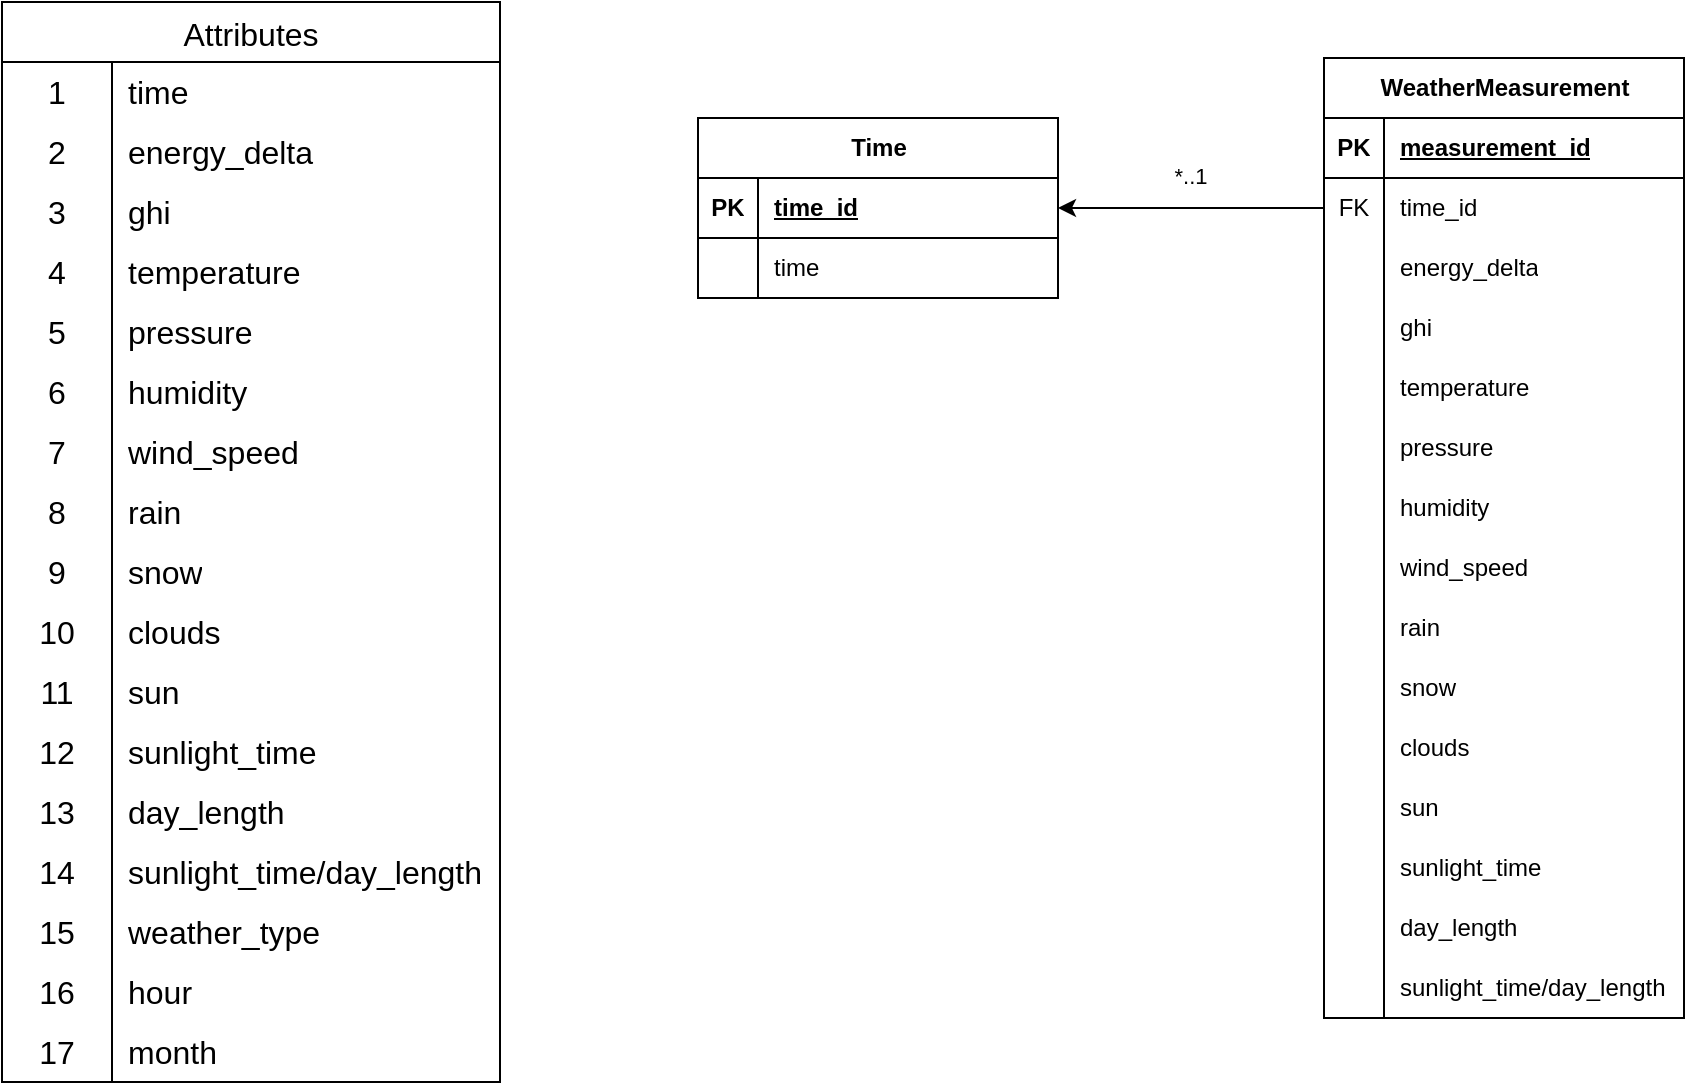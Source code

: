 <mxfile version="24.4.4" type="device">
  <diagram name="Page-1" id="eQEFthlqkpVJmuK3UBug">
    <mxGraphModel dx="1434" dy="746" grid="0" gridSize="10" guides="1" tooltips="1" connect="1" arrows="1" fold="1" page="0" pageScale="1" pageWidth="827" pageHeight="1169" math="0" shadow="0">
      <root>
        <mxCell id="0" />
        <mxCell id="1" parent="0" />
        <mxCell id="fUGo1JtraE0gMz_6mL2f-1" value="Attributes" style="shape=table;startSize=30;container=1;collapsible=0;childLayout=tableLayout;fixedRows=1;rowLines=0;fontStyle=0;strokeColor=default;fontSize=16;" vertex="1" parent="1">
          <mxGeometry x="60" y="170" width="249" height="540" as="geometry" />
        </mxCell>
        <mxCell id="fUGo1JtraE0gMz_6mL2f-2" value="" style="shape=tableRow;horizontal=0;startSize=0;swimlaneHead=0;swimlaneBody=0;top=0;left=0;bottom=0;right=0;collapsible=0;dropTarget=0;fillColor=none;points=[[0,0.5],[1,0.5]];portConstraint=eastwest;strokeColor=inherit;fontSize=16;" vertex="1" parent="fUGo1JtraE0gMz_6mL2f-1">
          <mxGeometry y="30" width="249" height="30" as="geometry" />
        </mxCell>
        <mxCell id="fUGo1JtraE0gMz_6mL2f-3" value="1" style="shape=partialRectangle;html=1;whiteSpace=wrap;connectable=0;fillColor=none;top=0;left=0;bottom=0;right=0;overflow=hidden;pointerEvents=1;strokeColor=inherit;fontSize=16;" vertex="1" parent="fUGo1JtraE0gMz_6mL2f-2">
          <mxGeometry width="55" height="30" as="geometry">
            <mxRectangle width="55" height="30" as="alternateBounds" />
          </mxGeometry>
        </mxCell>
        <mxCell id="fUGo1JtraE0gMz_6mL2f-4" value="time" style="shape=partialRectangle;html=1;whiteSpace=wrap;connectable=0;fillColor=none;top=0;left=0;bottom=0;right=0;align=left;spacingLeft=6;overflow=hidden;strokeColor=inherit;fontSize=16;" vertex="1" parent="fUGo1JtraE0gMz_6mL2f-2">
          <mxGeometry x="55" width="194" height="30" as="geometry">
            <mxRectangle width="194" height="30" as="alternateBounds" />
          </mxGeometry>
        </mxCell>
        <mxCell id="fUGo1JtraE0gMz_6mL2f-5" value="" style="shape=tableRow;horizontal=0;startSize=0;swimlaneHead=0;swimlaneBody=0;top=0;left=0;bottom=0;right=0;collapsible=0;dropTarget=0;fillColor=none;points=[[0,0.5],[1,0.5]];portConstraint=eastwest;strokeColor=inherit;fontSize=16;" vertex="1" parent="fUGo1JtraE0gMz_6mL2f-1">
          <mxGeometry y="60" width="249" height="30" as="geometry" />
        </mxCell>
        <mxCell id="fUGo1JtraE0gMz_6mL2f-6" value="2" style="shape=partialRectangle;html=1;whiteSpace=wrap;connectable=0;fillColor=none;top=0;left=0;bottom=0;right=0;overflow=hidden;strokeColor=inherit;fontSize=16;" vertex="1" parent="fUGo1JtraE0gMz_6mL2f-5">
          <mxGeometry width="55" height="30" as="geometry">
            <mxRectangle width="55" height="30" as="alternateBounds" />
          </mxGeometry>
        </mxCell>
        <mxCell id="fUGo1JtraE0gMz_6mL2f-7" value="energy_delta" style="shape=partialRectangle;html=1;whiteSpace=wrap;connectable=0;fillColor=none;top=0;left=0;bottom=0;right=0;align=left;spacingLeft=6;overflow=hidden;strokeColor=inherit;fontSize=16;" vertex="1" parent="fUGo1JtraE0gMz_6mL2f-5">
          <mxGeometry x="55" width="194" height="30" as="geometry">
            <mxRectangle width="194" height="30" as="alternateBounds" />
          </mxGeometry>
        </mxCell>
        <mxCell id="fUGo1JtraE0gMz_6mL2f-8" value="" style="shape=tableRow;horizontal=0;startSize=0;swimlaneHead=0;swimlaneBody=0;top=0;left=0;bottom=0;right=0;collapsible=0;dropTarget=0;fillColor=none;points=[[0,0.5],[1,0.5]];portConstraint=eastwest;strokeColor=inherit;fontSize=16;" vertex="1" parent="fUGo1JtraE0gMz_6mL2f-1">
          <mxGeometry y="90" width="249" height="30" as="geometry" />
        </mxCell>
        <mxCell id="fUGo1JtraE0gMz_6mL2f-9" value="3" style="shape=partialRectangle;html=1;whiteSpace=wrap;connectable=0;fillColor=none;top=0;left=0;bottom=0;right=0;overflow=hidden;strokeColor=inherit;fontSize=16;" vertex="1" parent="fUGo1JtraE0gMz_6mL2f-8">
          <mxGeometry width="55" height="30" as="geometry">
            <mxRectangle width="55" height="30" as="alternateBounds" />
          </mxGeometry>
        </mxCell>
        <mxCell id="fUGo1JtraE0gMz_6mL2f-10" value="ghi" style="shape=partialRectangle;html=1;whiteSpace=wrap;connectable=0;fillColor=none;top=0;left=0;bottom=0;right=0;align=left;spacingLeft=6;overflow=hidden;strokeColor=inherit;fontSize=16;" vertex="1" parent="fUGo1JtraE0gMz_6mL2f-8">
          <mxGeometry x="55" width="194" height="30" as="geometry">
            <mxRectangle width="194" height="30" as="alternateBounds" />
          </mxGeometry>
        </mxCell>
        <mxCell id="fUGo1JtraE0gMz_6mL2f-11" style="shape=tableRow;horizontal=0;startSize=0;swimlaneHead=0;swimlaneBody=0;top=0;left=0;bottom=0;right=0;collapsible=0;dropTarget=0;fillColor=none;points=[[0,0.5],[1,0.5]];portConstraint=eastwest;strokeColor=inherit;fontSize=16;" vertex="1" parent="fUGo1JtraE0gMz_6mL2f-1">
          <mxGeometry y="120" width="249" height="30" as="geometry" />
        </mxCell>
        <mxCell id="fUGo1JtraE0gMz_6mL2f-12" value="4" style="shape=partialRectangle;html=1;whiteSpace=wrap;connectable=0;fillColor=none;top=0;left=0;bottom=0;right=0;overflow=hidden;strokeColor=inherit;fontSize=16;" vertex="1" parent="fUGo1JtraE0gMz_6mL2f-11">
          <mxGeometry width="55" height="30" as="geometry">
            <mxRectangle width="55" height="30" as="alternateBounds" />
          </mxGeometry>
        </mxCell>
        <mxCell id="fUGo1JtraE0gMz_6mL2f-13" value="temperature" style="shape=partialRectangle;html=1;whiteSpace=wrap;connectable=0;fillColor=none;top=0;left=0;bottom=0;right=0;align=left;spacingLeft=6;overflow=hidden;strokeColor=inherit;fontSize=16;" vertex="1" parent="fUGo1JtraE0gMz_6mL2f-11">
          <mxGeometry x="55" width="194" height="30" as="geometry">
            <mxRectangle width="194" height="30" as="alternateBounds" />
          </mxGeometry>
        </mxCell>
        <mxCell id="fUGo1JtraE0gMz_6mL2f-14" style="shape=tableRow;horizontal=0;startSize=0;swimlaneHead=0;swimlaneBody=0;top=0;left=0;bottom=0;right=0;collapsible=0;dropTarget=0;fillColor=none;points=[[0,0.5],[1,0.5]];portConstraint=eastwest;strokeColor=inherit;fontSize=16;" vertex="1" parent="fUGo1JtraE0gMz_6mL2f-1">
          <mxGeometry y="150" width="249" height="30" as="geometry" />
        </mxCell>
        <mxCell id="fUGo1JtraE0gMz_6mL2f-15" value="5" style="shape=partialRectangle;html=1;whiteSpace=wrap;connectable=0;fillColor=none;top=0;left=0;bottom=0;right=0;overflow=hidden;strokeColor=inherit;fontSize=16;" vertex="1" parent="fUGo1JtraE0gMz_6mL2f-14">
          <mxGeometry width="55" height="30" as="geometry">
            <mxRectangle width="55" height="30" as="alternateBounds" />
          </mxGeometry>
        </mxCell>
        <mxCell id="fUGo1JtraE0gMz_6mL2f-16" value="pressure" style="shape=partialRectangle;html=1;whiteSpace=wrap;connectable=0;fillColor=none;top=0;left=0;bottom=0;right=0;align=left;spacingLeft=6;overflow=hidden;strokeColor=inherit;fontSize=16;" vertex="1" parent="fUGo1JtraE0gMz_6mL2f-14">
          <mxGeometry x="55" width="194" height="30" as="geometry">
            <mxRectangle width="194" height="30" as="alternateBounds" />
          </mxGeometry>
        </mxCell>
        <mxCell id="fUGo1JtraE0gMz_6mL2f-17" style="shape=tableRow;horizontal=0;startSize=0;swimlaneHead=0;swimlaneBody=0;top=0;left=0;bottom=0;right=0;collapsible=0;dropTarget=0;fillColor=none;points=[[0,0.5],[1,0.5]];portConstraint=eastwest;strokeColor=inherit;fontSize=16;" vertex="1" parent="fUGo1JtraE0gMz_6mL2f-1">
          <mxGeometry y="180" width="249" height="30" as="geometry" />
        </mxCell>
        <mxCell id="fUGo1JtraE0gMz_6mL2f-18" value="6" style="shape=partialRectangle;html=1;whiteSpace=wrap;connectable=0;fillColor=none;top=0;left=0;bottom=0;right=0;overflow=hidden;strokeColor=inherit;fontSize=16;" vertex="1" parent="fUGo1JtraE0gMz_6mL2f-17">
          <mxGeometry width="55" height="30" as="geometry">
            <mxRectangle width="55" height="30" as="alternateBounds" />
          </mxGeometry>
        </mxCell>
        <mxCell id="fUGo1JtraE0gMz_6mL2f-19" value="humidity" style="shape=partialRectangle;html=1;whiteSpace=wrap;connectable=0;fillColor=none;top=0;left=0;bottom=0;right=0;align=left;spacingLeft=6;overflow=hidden;strokeColor=inherit;fontSize=16;" vertex="1" parent="fUGo1JtraE0gMz_6mL2f-17">
          <mxGeometry x="55" width="194" height="30" as="geometry">
            <mxRectangle width="194" height="30" as="alternateBounds" />
          </mxGeometry>
        </mxCell>
        <mxCell id="fUGo1JtraE0gMz_6mL2f-20" style="shape=tableRow;horizontal=0;startSize=0;swimlaneHead=0;swimlaneBody=0;top=0;left=0;bottom=0;right=0;collapsible=0;dropTarget=0;fillColor=none;points=[[0,0.5],[1,0.5]];portConstraint=eastwest;strokeColor=inherit;fontSize=16;" vertex="1" parent="fUGo1JtraE0gMz_6mL2f-1">
          <mxGeometry y="210" width="249" height="30" as="geometry" />
        </mxCell>
        <mxCell id="fUGo1JtraE0gMz_6mL2f-21" value="7" style="shape=partialRectangle;html=1;whiteSpace=wrap;connectable=0;fillColor=none;top=0;left=0;bottom=0;right=0;overflow=hidden;strokeColor=inherit;fontSize=16;" vertex="1" parent="fUGo1JtraE0gMz_6mL2f-20">
          <mxGeometry width="55" height="30" as="geometry">
            <mxRectangle width="55" height="30" as="alternateBounds" />
          </mxGeometry>
        </mxCell>
        <mxCell id="fUGo1JtraE0gMz_6mL2f-22" value="wind_speed" style="shape=partialRectangle;html=1;whiteSpace=wrap;connectable=0;fillColor=none;top=0;left=0;bottom=0;right=0;align=left;spacingLeft=6;overflow=hidden;strokeColor=inherit;fontSize=16;" vertex="1" parent="fUGo1JtraE0gMz_6mL2f-20">
          <mxGeometry x="55" width="194" height="30" as="geometry">
            <mxRectangle width="194" height="30" as="alternateBounds" />
          </mxGeometry>
        </mxCell>
        <mxCell id="fUGo1JtraE0gMz_6mL2f-23" style="shape=tableRow;horizontal=0;startSize=0;swimlaneHead=0;swimlaneBody=0;top=0;left=0;bottom=0;right=0;collapsible=0;dropTarget=0;fillColor=none;points=[[0,0.5],[1,0.5]];portConstraint=eastwest;strokeColor=inherit;fontSize=16;" vertex="1" parent="fUGo1JtraE0gMz_6mL2f-1">
          <mxGeometry y="240" width="249" height="30" as="geometry" />
        </mxCell>
        <mxCell id="fUGo1JtraE0gMz_6mL2f-24" value="8" style="shape=partialRectangle;html=1;whiteSpace=wrap;connectable=0;fillColor=none;top=0;left=0;bottom=0;right=0;overflow=hidden;strokeColor=inherit;fontSize=16;" vertex="1" parent="fUGo1JtraE0gMz_6mL2f-23">
          <mxGeometry width="55" height="30" as="geometry">
            <mxRectangle width="55" height="30" as="alternateBounds" />
          </mxGeometry>
        </mxCell>
        <mxCell id="fUGo1JtraE0gMz_6mL2f-25" value="rain" style="shape=partialRectangle;html=1;whiteSpace=wrap;connectable=0;fillColor=none;top=0;left=0;bottom=0;right=0;align=left;spacingLeft=6;overflow=hidden;strokeColor=inherit;fontSize=16;" vertex="1" parent="fUGo1JtraE0gMz_6mL2f-23">
          <mxGeometry x="55" width="194" height="30" as="geometry">
            <mxRectangle width="194" height="30" as="alternateBounds" />
          </mxGeometry>
        </mxCell>
        <mxCell id="fUGo1JtraE0gMz_6mL2f-26" style="shape=tableRow;horizontal=0;startSize=0;swimlaneHead=0;swimlaneBody=0;top=0;left=0;bottom=0;right=0;collapsible=0;dropTarget=0;fillColor=none;points=[[0,0.5],[1,0.5]];portConstraint=eastwest;strokeColor=inherit;fontSize=16;" vertex="1" parent="fUGo1JtraE0gMz_6mL2f-1">
          <mxGeometry y="270" width="249" height="30" as="geometry" />
        </mxCell>
        <mxCell id="fUGo1JtraE0gMz_6mL2f-27" value="9" style="shape=partialRectangle;html=1;whiteSpace=wrap;connectable=0;fillColor=none;top=0;left=0;bottom=0;right=0;overflow=hidden;strokeColor=inherit;fontSize=16;" vertex="1" parent="fUGo1JtraE0gMz_6mL2f-26">
          <mxGeometry width="55" height="30" as="geometry">
            <mxRectangle width="55" height="30" as="alternateBounds" />
          </mxGeometry>
        </mxCell>
        <mxCell id="fUGo1JtraE0gMz_6mL2f-28" value="snow" style="shape=partialRectangle;html=1;whiteSpace=wrap;connectable=0;fillColor=none;top=0;left=0;bottom=0;right=0;align=left;spacingLeft=6;overflow=hidden;strokeColor=inherit;fontSize=16;" vertex="1" parent="fUGo1JtraE0gMz_6mL2f-26">
          <mxGeometry x="55" width="194" height="30" as="geometry">
            <mxRectangle width="194" height="30" as="alternateBounds" />
          </mxGeometry>
        </mxCell>
        <mxCell id="fUGo1JtraE0gMz_6mL2f-29" style="shape=tableRow;horizontal=0;startSize=0;swimlaneHead=0;swimlaneBody=0;top=0;left=0;bottom=0;right=0;collapsible=0;dropTarget=0;fillColor=none;points=[[0,0.5],[1,0.5]];portConstraint=eastwest;strokeColor=inherit;fontSize=16;" vertex="1" parent="fUGo1JtraE0gMz_6mL2f-1">
          <mxGeometry y="300" width="249" height="30" as="geometry" />
        </mxCell>
        <mxCell id="fUGo1JtraE0gMz_6mL2f-30" value="10" style="shape=partialRectangle;html=1;whiteSpace=wrap;connectable=0;fillColor=none;top=0;left=0;bottom=0;right=0;overflow=hidden;strokeColor=inherit;fontSize=16;" vertex="1" parent="fUGo1JtraE0gMz_6mL2f-29">
          <mxGeometry width="55" height="30" as="geometry">
            <mxRectangle width="55" height="30" as="alternateBounds" />
          </mxGeometry>
        </mxCell>
        <mxCell id="fUGo1JtraE0gMz_6mL2f-31" value="clouds" style="shape=partialRectangle;html=1;whiteSpace=wrap;connectable=0;fillColor=none;top=0;left=0;bottom=0;right=0;align=left;spacingLeft=6;overflow=hidden;strokeColor=inherit;fontSize=16;" vertex="1" parent="fUGo1JtraE0gMz_6mL2f-29">
          <mxGeometry x="55" width="194" height="30" as="geometry">
            <mxRectangle width="194" height="30" as="alternateBounds" />
          </mxGeometry>
        </mxCell>
        <mxCell id="fUGo1JtraE0gMz_6mL2f-32" style="shape=tableRow;horizontal=0;startSize=0;swimlaneHead=0;swimlaneBody=0;top=0;left=0;bottom=0;right=0;collapsible=0;dropTarget=0;fillColor=none;points=[[0,0.5],[1,0.5]];portConstraint=eastwest;strokeColor=inherit;fontSize=16;" vertex="1" parent="fUGo1JtraE0gMz_6mL2f-1">
          <mxGeometry y="330" width="249" height="30" as="geometry" />
        </mxCell>
        <mxCell id="fUGo1JtraE0gMz_6mL2f-33" value="11" style="shape=partialRectangle;html=1;whiteSpace=wrap;connectable=0;fillColor=none;top=0;left=0;bottom=0;right=0;overflow=hidden;strokeColor=inherit;fontSize=16;" vertex="1" parent="fUGo1JtraE0gMz_6mL2f-32">
          <mxGeometry width="55" height="30" as="geometry">
            <mxRectangle width="55" height="30" as="alternateBounds" />
          </mxGeometry>
        </mxCell>
        <mxCell id="fUGo1JtraE0gMz_6mL2f-34" value="sun" style="shape=partialRectangle;html=1;whiteSpace=wrap;connectable=0;fillColor=none;top=0;left=0;bottom=0;right=0;align=left;spacingLeft=6;overflow=hidden;strokeColor=inherit;fontSize=16;" vertex="1" parent="fUGo1JtraE0gMz_6mL2f-32">
          <mxGeometry x="55" width="194" height="30" as="geometry">
            <mxRectangle width="194" height="30" as="alternateBounds" />
          </mxGeometry>
        </mxCell>
        <mxCell id="fUGo1JtraE0gMz_6mL2f-35" style="shape=tableRow;horizontal=0;startSize=0;swimlaneHead=0;swimlaneBody=0;top=0;left=0;bottom=0;right=0;collapsible=0;dropTarget=0;fillColor=none;points=[[0,0.5],[1,0.5]];portConstraint=eastwest;strokeColor=inherit;fontSize=16;" vertex="1" parent="fUGo1JtraE0gMz_6mL2f-1">
          <mxGeometry y="360" width="249" height="30" as="geometry" />
        </mxCell>
        <mxCell id="fUGo1JtraE0gMz_6mL2f-36" value="12" style="shape=partialRectangle;html=1;whiteSpace=wrap;connectable=0;fillColor=none;top=0;left=0;bottom=0;right=0;overflow=hidden;strokeColor=inherit;fontSize=16;" vertex="1" parent="fUGo1JtraE0gMz_6mL2f-35">
          <mxGeometry width="55" height="30" as="geometry">
            <mxRectangle width="55" height="30" as="alternateBounds" />
          </mxGeometry>
        </mxCell>
        <mxCell id="fUGo1JtraE0gMz_6mL2f-37" value="sunlight_time" style="shape=partialRectangle;html=1;whiteSpace=wrap;connectable=0;fillColor=none;top=0;left=0;bottom=0;right=0;align=left;spacingLeft=6;overflow=hidden;strokeColor=inherit;fontSize=16;" vertex="1" parent="fUGo1JtraE0gMz_6mL2f-35">
          <mxGeometry x="55" width="194" height="30" as="geometry">
            <mxRectangle width="194" height="30" as="alternateBounds" />
          </mxGeometry>
        </mxCell>
        <mxCell id="fUGo1JtraE0gMz_6mL2f-38" style="shape=tableRow;horizontal=0;startSize=0;swimlaneHead=0;swimlaneBody=0;top=0;left=0;bottom=0;right=0;collapsible=0;dropTarget=0;fillColor=none;points=[[0,0.5],[1,0.5]];portConstraint=eastwest;strokeColor=inherit;fontSize=16;" vertex="1" parent="fUGo1JtraE0gMz_6mL2f-1">
          <mxGeometry y="390" width="249" height="30" as="geometry" />
        </mxCell>
        <mxCell id="fUGo1JtraE0gMz_6mL2f-39" value="13" style="shape=partialRectangle;html=1;whiteSpace=wrap;connectable=0;fillColor=none;top=0;left=0;bottom=0;right=0;overflow=hidden;strokeColor=inherit;fontSize=16;" vertex="1" parent="fUGo1JtraE0gMz_6mL2f-38">
          <mxGeometry width="55" height="30" as="geometry">
            <mxRectangle width="55" height="30" as="alternateBounds" />
          </mxGeometry>
        </mxCell>
        <mxCell id="fUGo1JtraE0gMz_6mL2f-40" value="day_length" style="shape=partialRectangle;html=1;whiteSpace=wrap;connectable=0;fillColor=none;top=0;left=0;bottom=0;right=0;align=left;spacingLeft=6;overflow=hidden;strokeColor=inherit;fontSize=16;" vertex="1" parent="fUGo1JtraE0gMz_6mL2f-38">
          <mxGeometry x="55" width="194" height="30" as="geometry">
            <mxRectangle width="194" height="30" as="alternateBounds" />
          </mxGeometry>
        </mxCell>
        <mxCell id="fUGo1JtraE0gMz_6mL2f-50" style="shape=tableRow;horizontal=0;startSize=0;swimlaneHead=0;swimlaneBody=0;top=0;left=0;bottom=0;right=0;collapsible=0;dropTarget=0;fillColor=none;points=[[0,0.5],[1,0.5]];portConstraint=eastwest;strokeColor=inherit;fontSize=16;" vertex="1" parent="fUGo1JtraE0gMz_6mL2f-1">
          <mxGeometry y="420" width="249" height="30" as="geometry" />
        </mxCell>
        <mxCell id="fUGo1JtraE0gMz_6mL2f-51" value="14" style="shape=partialRectangle;html=1;whiteSpace=wrap;connectable=0;fillColor=none;top=0;left=0;bottom=0;right=0;overflow=hidden;strokeColor=inherit;fontSize=16;" vertex="1" parent="fUGo1JtraE0gMz_6mL2f-50">
          <mxGeometry width="55" height="30" as="geometry">
            <mxRectangle width="55" height="30" as="alternateBounds" />
          </mxGeometry>
        </mxCell>
        <mxCell id="fUGo1JtraE0gMz_6mL2f-52" value="sunlight_time/day_length" style="shape=partialRectangle;html=1;whiteSpace=wrap;connectable=0;fillColor=none;top=0;left=0;bottom=0;right=0;align=left;spacingLeft=6;overflow=hidden;strokeColor=inherit;fontSize=16;" vertex="1" parent="fUGo1JtraE0gMz_6mL2f-50">
          <mxGeometry x="55" width="194" height="30" as="geometry">
            <mxRectangle width="194" height="30" as="alternateBounds" />
          </mxGeometry>
        </mxCell>
        <mxCell id="fUGo1JtraE0gMz_6mL2f-41" style="shape=tableRow;horizontal=0;startSize=0;swimlaneHead=0;swimlaneBody=0;top=0;left=0;bottom=0;right=0;collapsible=0;dropTarget=0;fillColor=none;points=[[0,0.5],[1,0.5]];portConstraint=eastwest;strokeColor=inherit;fontSize=16;" vertex="1" parent="fUGo1JtraE0gMz_6mL2f-1">
          <mxGeometry y="450" width="249" height="30" as="geometry" />
        </mxCell>
        <mxCell id="fUGo1JtraE0gMz_6mL2f-42" value="15" style="shape=partialRectangle;html=1;whiteSpace=wrap;connectable=0;fillColor=none;top=0;left=0;bottom=0;right=0;overflow=hidden;strokeColor=inherit;fontSize=16;" vertex="1" parent="fUGo1JtraE0gMz_6mL2f-41">
          <mxGeometry width="55" height="30" as="geometry">
            <mxRectangle width="55" height="30" as="alternateBounds" />
          </mxGeometry>
        </mxCell>
        <mxCell id="fUGo1JtraE0gMz_6mL2f-43" value="weather_type" style="shape=partialRectangle;html=1;whiteSpace=wrap;connectable=0;fillColor=none;top=0;left=0;bottom=0;right=0;align=left;spacingLeft=6;overflow=hidden;strokeColor=inherit;fontSize=16;" vertex="1" parent="fUGo1JtraE0gMz_6mL2f-41">
          <mxGeometry x="55" width="194" height="30" as="geometry">
            <mxRectangle width="194" height="30" as="alternateBounds" />
          </mxGeometry>
        </mxCell>
        <mxCell id="fUGo1JtraE0gMz_6mL2f-44" style="shape=tableRow;horizontal=0;startSize=0;swimlaneHead=0;swimlaneBody=0;top=0;left=0;bottom=0;right=0;collapsible=0;dropTarget=0;fillColor=none;points=[[0,0.5],[1,0.5]];portConstraint=eastwest;strokeColor=inherit;fontSize=16;" vertex="1" parent="fUGo1JtraE0gMz_6mL2f-1">
          <mxGeometry y="480" width="249" height="30" as="geometry" />
        </mxCell>
        <mxCell id="fUGo1JtraE0gMz_6mL2f-45" value="16" style="shape=partialRectangle;html=1;whiteSpace=wrap;connectable=0;fillColor=none;top=0;left=0;bottom=0;right=0;overflow=hidden;strokeColor=inherit;fontSize=16;" vertex="1" parent="fUGo1JtraE0gMz_6mL2f-44">
          <mxGeometry width="55" height="30" as="geometry">
            <mxRectangle width="55" height="30" as="alternateBounds" />
          </mxGeometry>
        </mxCell>
        <mxCell id="fUGo1JtraE0gMz_6mL2f-46" value="hour" style="shape=partialRectangle;html=1;whiteSpace=wrap;connectable=0;fillColor=none;top=0;left=0;bottom=0;right=0;align=left;spacingLeft=6;overflow=hidden;strokeColor=inherit;fontSize=16;" vertex="1" parent="fUGo1JtraE0gMz_6mL2f-44">
          <mxGeometry x="55" width="194" height="30" as="geometry">
            <mxRectangle width="194" height="30" as="alternateBounds" />
          </mxGeometry>
        </mxCell>
        <mxCell id="fUGo1JtraE0gMz_6mL2f-47" style="shape=tableRow;horizontal=0;startSize=0;swimlaneHead=0;swimlaneBody=0;top=0;left=0;bottom=0;right=0;collapsible=0;dropTarget=0;fillColor=none;points=[[0,0.5],[1,0.5]];portConstraint=eastwest;strokeColor=inherit;fontSize=16;" vertex="1" parent="fUGo1JtraE0gMz_6mL2f-1">
          <mxGeometry y="510" width="249" height="30" as="geometry" />
        </mxCell>
        <mxCell id="fUGo1JtraE0gMz_6mL2f-48" value="17" style="shape=partialRectangle;html=1;whiteSpace=wrap;connectable=0;fillColor=none;top=0;left=0;bottom=0;right=0;overflow=hidden;strokeColor=inherit;fontSize=16;" vertex="1" parent="fUGo1JtraE0gMz_6mL2f-47">
          <mxGeometry width="55" height="30" as="geometry">
            <mxRectangle width="55" height="30" as="alternateBounds" />
          </mxGeometry>
        </mxCell>
        <mxCell id="fUGo1JtraE0gMz_6mL2f-49" value="month" style="shape=partialRectangle;html=1;whiteSpace=wrap;connectable=0;fillColor=none;top=0;left=0;bottom=0;right=0;align=left;spacingLeft=6;overflow=hidden;strokeColor=inherit;fontSize=16;" vertex="1" parent="fUGo1JtraE0gMz_6mL2f-47">
          <mxGeometry x="55" width="194" height="30" as="geometry">
            <mxRectangle width="194" height="30" as="alternateBounds" />
          </mxGeometry>
        </mxCell>
        <mxCell id="fUGo1JtraE0gMz_6mL2f-53" value="WeatherMeasurement" style="shape=table;startSize=30;container=1;collapsible=1;childLayout=tableLayout;fixedRows=1;rowLines=0;fontStyle=1;align=center;resizeLast=1;html=1;" vertex="1" parent="1">
          <mxGeometry x="721" y="198" width="180" height="480" as="geometry" />
        </mxCell>
        <mxCell id="fUGo1JtraE0gMz_6mL2f-54" value="" style="shape=tableRow;horizontal=0;startSize=0;swimlaneHead=0;swimlaneBody=0;fillColor=none;collapsible=0;dropTarget=0;points=[[0,0.5],[1,0.5]];portConstraint=eastwest;top=0;left=0;right=0;bottom=1;" vertex="1" parent="fUGo1JtraE0gMz_6mL2f-53">
          <mxGeometry y="30" width="180" height="30" as="geometry" />
        </mxCell>
        <mxCell id="fUGo1JtraE0gMz_6mL2f-55" value="PK" style="shape=partialRectangle;connectable=0;fillColor=none;top=0;left=0;bottom=0;right=0;fontStyle=1;overflow=hidden;whiteSpace=wrap;html=1;" vertex="1" parent="fUGo1JtraE0gMz_6mL2f-54">
          <mxGeometry width="30" height="30" as="geometry">
            <mxRectangle width="30" height="30" as="alternateBounds" />
          </mxGeometry>
        </mxCell>
        <mxCell id="fUGo1JtraE0gMz_6mL2f-56" value="measurement_id" style="shape=partialRectangle;connectable=0;fillColor=none;top=0;left=0;bottom=0;right=0;align=left;spacingLeft=6;fontStyle=5;overflow=hidden;whiteSpace=wrap;html=1;" vertex="1" parent="fUGo1JtraE0gMz_6mL2f-54">
          <mxGeometry x="30" width="150" height="30" as="geometry">
            <mxRectangle width="150" height="30" as="alternateBounds" />
          </mxGeometry>
        </mxCell>
        <mxCell id="fUGo1JtraE0gMz_6mL2f-57" value="" style="shape=tableRow;horizontal=0;startSize=0;swimlaneHead=0;swimlaneBody=0;fillColor=none;collapsible=0;dropTarget=0;points=[[0,0.5],[1,0.5]];portConstraint=eastwest;top=0;left=0;right=0;bottom=0;" vertex="1" parent="fUGo1JtraE0gMz_6mL2f-53">
          <mxGeometry y="60" width="180" height="30" as="geometry" />
        </mxCell>
        <mxCell id="fUGo1JtraE0gMz_6mL2f-58" value="FK" style="shape=partialRectangle;connectable=0;fillColor=none;top=0;left=0;bottom=0;right=0;editable=1;overflow=hidden;whiteSpace=wrap;html=1;" vertex="1" parent="fUGo1JtraE0gMz_6mL2f-57">
          <mxGeometry width="30" height="30" as="geometry">
            <mxRectangle width="30" height="30" as="alternateBounds" />
          </mxGeometry>
        </mxCell>
        <mxCell id="fUGo1JtraE0gMz_6mL2f-59" value="time_id" style="shape=partialRectangle;connectable=0;fillColor=none;top=0;left=0;bottom=0;right=0;align=left;spacingLeft=6;overflow=hidden;whiteSpace=wrap;html=1;" vertex="1" parent="fUGo1JtraE0gMz_6mL2f-57">
          <mxGeometry x="30" width="150" height="30" as="geometry">
            <mxRectangle width="150" height="30" as="alternateBounds" />
          </mxGeometry>
        </mxCell>
        <mxCell id="fUGo1JtraE0gMz_6mL2f-63" value="" style="shape=tableRow;horizontal=0;startSize=0;swimlaneHead=0;swimlaneBody=0;fillColor=none;collapsible=0;dropTarget=0;points=[[0,0.5],[1,0.5]];portConstraint=eastwest;top=0;left=0;right=0;bottom=0;" vertex="1" parent="fUGo1JtraE0gMz_6mL2f-53">
          <mxGeometry y="90" width="180" height="30" as="geometry" />
        </mxCell>
        <mxCell id="fUGo1JtraE0gMz_6mL2f-64" value="" style="shape=partialRectangle;connectable=0;fillColor=none;top=0;left=0;bottom=0;right=0;editable=1;overflow=hidden;whiteSpace=wrap;html=1;" vertex="1" parent="fUGo1JtraE0gMz_6mL2f-63">
          <mxGeometry width="30" height="30" as="geometry">
            <mxRectangle width="30" height="30" as="alternateBounds" />
          </mxGeometry>
        </mxCell>
        <mxCell id="fUGo1JtraE0gMz_6mL2f-65" value="energy_delta" style="shape=partialRectangle;connectable=0;fillColor=none;top=0;left=0;bottom=0;right=0;align=left;spacingLeft=6;overflow=hidden;whiteSpace=wrap;html=1;" vertex="1" parent="fUGo1JtraE0gMz_6mL2f-63">
          <mxGeometry x="30" width="150" height="30" as="geometry">
            <mxRectangle width="150" height="30" as="alternateBounds" />
          </mxGeometry>
        </mxCell>
        <mxCell id="fUGo1JtraE0gMz_6mL2f-158" style="shape=tableRow;horizontal=0;startSize=0;swimlaneHead=0;swimlaneBody=0;fillColor=none;collapsible=0;dropTarget=0;points=[[0,0.5],[1,0.5]];portConstraint=eastwest;top=0;left=0;right=0;bottom=0;" vertex="1" parent="fUGo1JtraE0gMz_6mL2f-53">
          <mxGeometry y="120" width="180" height="30" as="geometry" />
        </mxCell>
        <mxCell id="fUGo1JtraE0gMz_6mL2f-159" style="shape=partialRectangle;connectable=0;fillColor=none;top=0;left=0;bottom=0;right=0;editable=1;overflow=hidden;whiteSpace=wrap;html=1;" vertex="1" parent="fUGo1JtraE0gMz_6mL2f-158">
          <mxGeometry width="30" height="30" as="geometry">
            <mxRectangle width="30" height="30" as="alternateBounds" />
          </mxGeometry>
        </mxCell>
        <mxCell id="fUGo1JtraE0gMz_6mL2f-160" value="ghi" style="shape=partialRectangle;connectable=0;fillColor=none;top=0;left=0;bottom=0;right=0;align=left;spacingLeft=6;overflow=hidden;whiteSpace=wrap;html=1;" vertex="1" parent="fUGo1JtraE0gMz_6mL2f-158">
          <mxGeometry x="30" width="150" height="30" as="geometry">
            <mxRectangle width="150" height="30" as="alternateBounds" />
          </mxGeometry>
        </mxCell>
        <mxCell id="fUGo1JtraE0gMz_6mL2f-161" style="shape=tableRow;horizontal=0;startSize=0;swimlaneHead=0;swimlaneBody=0;fillColor=none;collapsible=0;dropTarget=0;points=[[0,0.5],[1,0.5]];portConstraint=eastwest;top=0;left=0;right=0;bottom=0;" vertex="1" parent="fUGo1JtraE0gMz_6mL2f-53">
          <mxGeometry y="150" width="180" height="30" as="geometry" />
        </mxCell>
        <mxCell id="fUGo1JtraE0gMz_6mL2f-162" style="shape=partialRectangle;connectable=0;fillColor=none;top=0;left=0;bottom=0;right=0;editable=1;overflow=hidden;whiteSpace=wrap;html=1;" vertex="1" parent="fUGo1JtraE0gMz_6mL2f-161">
          <mxGeometry width="30" height="30" as="geometry">
            <mxRectangle width="30" height="30" as="alternateBounds" />
          </mxGeometry>
        </mxCell>
        <mxCell id="fUGo1JtraE0gMz_6mL2f-163" value="temperature" style="shape=partialRectangle;connectable=0;fillColor=none;top=0;left=0;bottom=0;right=0;align=left;spacingLeft=6;overflow=hidden;whiteSpace=wrap;html=1;" vertex="1" parent="fUGo1JtraE0gMz_6mL2f-161">
          <mxGeometry x="30" width="150" height="30" as="geometry">
            <mxRectangle width="150" height="30" as="alternateBounds" />
          </mxGeometry>
        </mxCell>
        <mxCell id="fUGo1JtraE0gMz_6mL2f-164" style="shape=tableRow;horizontal=0;startSize=0;swimlaneHead=0;swimlaneBody=0;fillColor=none;collapsible=0;dropTarget=0;points=[[0,0.5],[1,0.5]];portConstraint=eastwest;top=0;left=0;right=0;bottom=0;" vertex="1" parent="fUGo1JtraE0gMz_6mL2f-53">
          <mxGeometry y="180" width="180" height="30" as="geometry" />
        </mxCell>
        <mxCell id="fUGo1JtraE0gMz_6mL2f-165" style="shape=partialRectangle;connectable=0;fillColor=none;top=0;left=0;bottom=0;right=0;editable=1;overflow=hidden;whiteSpace=wrap;html=1;" vertex="1" parent="fUGo1JtraE0gMz_6mL2f-164">
          <mxGeometry width="30" height="30" as="geometry">
            <mxRectangle width="30" height="30" as="alternateBounds" />
          </mxGeometry>
        </mxCell>
        <mxCell id="fUGo1JtraE0gMz_6mL2f-166" value="pressure" style="shape=partialRectangle;connectable=0;fillColor=none;top=0;left=0;bottom=0;right=0;align=left;spacingLeft=6;overflow=hidden;whiteSpace=wrap;html=1;" vertex="1" parent="fUGo1JtraE0gMz_6mL2f-164">
          <mxGeometry x="30" width="150" height="30" as="geometry">
            <mxRectangle width="150" height="30" as="alternateBounds" />
          </mxGeometry>
        </mxCell>
        <mxCell id="fUGo1JtraE0gMz_6mL2f-167" style="shape=tableRow;horizontal=0;startSize=0;swimlaneHead=0;swimlaneBody=0;fillColor=none;collapsible=0;dropTarget=0;points=[[0,0.5],[1,0.5]];portConstraint=eastwest;top=0;left=0;right=0;bottom=0;" vertex="1" parent="fUGo1JtraE0gMz_6mL2f-53">
          <mxGeometry y="210" width="180" height="30" as="geometry" />
        </mxCell>
        <mxCell id="fUGo1JtraE0gMz_6mL2f-168" style="shape=partialRectangle;connectable=0;fillColor=none;top=0;left=0;bottom=0;right=0;editable=1;overflow=hidden;whiteSpace=wrap;html=1;" vertex="1" parent="fUGo1JtraE0gMz_6mL2f-167">
          <mxGeometry width="30" height="30" as="geometry">
            <mxRectangle width="30" height="30" as="alternateBounds" />
          </mxGeometry>
        </mxCell>
        <mxCell id="fUGo1JtraE0gMz_6mL2f-169" value="humidity" style="shape=partialRectangle;connectable=0;fillColor=none;top=0;left=0;bottom=0;right=0;align=left;spacingLeft=6;overflow=hidden;whiteSpace=wrap;html=1;" vertex="1" parent="fUGo1JtraE0gMz_6mL2f-167">
          <mxGeometry x="30" width="150" height="30" as="geometry">
            <mxRectangle width="150" height="30" as="alternateBounds" />
          </mxGeometry>
        </mxCell>
        <mxCell id="fUGo1JtraE0gMz_6mL2f-170" style="shape=tableRow;horizontal=0;startSize=0;swimlaneHead=0;swimlaneBody=0;fillColor=none;collapsible=0;dropTarget=0;points=[[0,0.5],[1,0.5]];portConstraint=eastwest;top=0;left=0;right=0;bottom=0;" vertex="1" parent="fUGo1JtraE0gMz_6mL2f-53">
          <mxGeometry y="240" width="180" height="30" as="geometry" />
        </mxCell>
        <mxCell id="fUGo1JtraE0gMz_6mL2f-171" style="shape=partialRectangle;connectable=0;fillColor=none;top=0;left=0;bottom=0;right=0;editable=1;overflow=hidden;whiteSpace=wrap;html=1;" vertex="1" parent="fUGo1JtraE0gMz_6mL2f-170">
          <mxGeometry width="30" height="30" as="geometry">
            <mxRectangle width="30" height="30" as="alternateBounds" />
          </mxGeometry>
        </mxCell>
        <mxCell id="fUGo1JtraE0gMz_6mL2f-172" value="wind_speed" style="shape=partialRectangle;connectable=0;fillColor=none;top=0;left=0;bottom=0;right=0;align=left;spacingLeft=6;overflow=hidden;whiteSpace=wrap;html=1;" vertex="1" parent="fUGo1JtraE0gMz_6mL2f-170">
          <mxGeometry x="30" width="150" height="30" as="geometry">
            <mxRectangle width="150" height="30" as="alternateBounds" />
          </mxGeometry>
        </mxCell>
        <mxCell id="fUGo1JtraE0gMz_6mL2f-173" style="shape=tableRow;horizontal=0;startSize=0;swimlaneHead=0;swimlaneBody=0;fillColor=none;collapsible=0;dropTarget=0;points=[[0,0.5],[1,0.5]];portConstraint=eastwest;top=0;left=0;right=0;bottom=0;" vertex="1" parent="fUGo1JtraE0gMz_6mL2f-53">
          <mxGeometry y="270" width="180" height="30" as="geometry" />
        </mxCell>
        <mxCell id="fUGo1JtraE0gMz_6mL2f-174" style="shape=partialRectangle;connectable=0;fillColor=none;top=0;left=0;bottom=0;right=0;editable=1;overflow=hidden;whiteSpace=wrap;html=1;" vertex="1" parent="fUGo1JtraE0gMz_6mL2f-173">
          <mxGeometry width="30" height="30" as="geometry">
            <mxRectangle width="30" height="30" as="alternateBounds" />
          </mxGeometry>
        </mxCell>
        <mxCell id="fUGo1JtraE0gMz_6mL2f-175" value="rain" style="shape=partialRectangle;connectable=0;fillColor=none;top=0;left=0;bottom=0;right=0;align=left;spacingLeft=6;overflow=hidden;whiteSpace=wrap;html=1;" vertex="1" parent="fUGo1JtraE0gMz_6mL2f-173">
          <mxGeometry x="30" width="150" height="30" as="geometry">
            <mxRectangle width="150" height="30" as="alternateBounds" />
          </mxGeometry>
        </mxCell>
        <mxCell id="fUGo1JtraE0gMz_6mL2f-176" style="shape=tableRow;horizontal=0;startSize=0;swimlaneHead=0;swimlaneBody=0;fillColor=none;collapsible=0;dropTarget=0;points=[[0,0.5],[1,0.5]];portConstraint=eastwest;top=0;left=0;right=0;bottom=0;" vertex="1" parent="fUGo1JtraE0gMz_6mL2f-53">
          <mxGeometry y="300" width="180" height="30" as="geometry" />
        </mxCell>
        <mxCell id="fUGo1JtraE0gMz_6mL2f-177" style="shape=partialRectangle;connectable=0;fillColor=none;top=0;left=0;bottom=0;right=0;editable=1;overflow=hidden;whiteSpace=wrap;html=1;" vertex="1" parent="fUGo1JtraE0gMz_6mL2f-176">
          <mxGeometry width="30" height="30" as="geometry">
            <mxRectangle width="30" height="30" as="alternateBounds" />
          </mxGeometry>
        </mxCell>
        <mxCell id="fUGo1JtraE0gMz_6mL2f-178" value="snow" style="shape=partialRectangle;connectable=0;fillColor=none;top=0;left=0;bottom=0;right=0;align=left;spacingLeft=6;overflow=hidden;whiteSpace=wrap;html=1;" vertex="1" parent="fUGo1JtraE0gMz_6mL2f-176">
          <mxGeometry x="30" width="150" height="30" as="geometry">
            <mxRectangle width="150" height="30" as="alternateBounds" />
          </mxGeometry>
        </mxCell>
        <mxCell id="fUGo1JtraE0gMz_6mL2f-179" style="shape=tableRow;horizontal=0;startSize=0;swimlaneHead=0;swimlaneBody=0;fillColor=none;collapsible=0;dropTarget=0;points=[[0,0.5],[1,0.5]];portConstraint=eastwest;top=0;left=0;right=0;bottom=0;" vertex="1" parent="fUGo1JtraE0gMz_6mL2f-53">
          <mxGeometry y="330" width="180" height="30" as="geometry" />
        </mxCell>
        <mxCell id="fUGo1JtraE0gMz_6mL2f-180" style="shape=partialRectangle;connectable=0;fillColor=none;top=0;left=0;bottom=0;right=0;editable=1;overflow=hidden;whiteSpace=wrap;html=1;" vertex="1" parent="fUGo1JtraE0gMz_6mL2f-179">
          <mxGeometry width="30" height="30" as="geometry">
            <mxRectangle width="30" height="30" as="alternateBounds" />
          </mxGeometry>
        </mxCell>
        <mxCell id="fUGo1JtraE0gMz_6mL2f-181" value="clouds" style="shape=partialRectangle;connectable=0;fillColor=none;top=0;left=0;bottom=0;right=0;align=left;spacingLeft=6;overflow=hidden;whiteSpace=wrap;html=1;" vertex="1" parent="fUGo1JtraE0gMz_6mL2f-179">
          <mxGeometry x="30" width="150" height="30" as="geometry">
            <mxRectangle width="150" height="30" as="alternateBounds" />
          </mxGeometry>
        </mxCell>
        <mxCell id="fUGo1JtraE0gMz_6mL2f-182" style="shape=tableRow;horizontal=0;startSize=0;swimlaneHead=0;swimlaneBody=0;fillColor=none;collapsible=0;dropTarget=0;points=[[0,0.5],[1,0.5]];portConstraint=eastwest;top=0;left=0;right=0;bottom=0;" vertex="1" parent="fUGo1JtraE0gMz_6mL2f-53">
          <mxGeometry y="360" width="180" height="30" as="geometry" />
        </mxCell>
        <mxCell id="fUGo1JtraE0gMz_6mL2f-183" style="shape=partialRectangle;connectable=0;fillColor=none;top=0;left=0;bottom=0;right=0;editable=1;overflow=hidden;whiteSpace=wrap;html=1;" vertex="1" parent="fUGo1JtraE0gMz_6mL2f-182">
          <mxGeometry width="30" height="30" as="geometry">
            <mxRectangle width="30" height="30" as="alternateBounds" />
          </mxGeometry>
        </mxCell>
        <mxCell id="fUGo1JtraE0gMz_6mL2f-184" value="sun" style="shape=partialRectangle;connectable=0;fillColor=none;top=0;left=0;bottom=0;right=0;align=left;spacingLeft=6;overflow=hidden;whiteSpace=wrap;html=1;" vertex="1" parent="fUGo1JtraE0gMz_6mL2f-182">
          <mxGeometry x="30" width="150" height="30" as="geometry">
            <mxRectangle width="150" height="30" as="alternateBounds" />
          </mxGeometry>
        </mxCell>
        <mxCell id="fUGo1JtraE0gMz_6mL2f-185" style="shape=tableRow;horizontal=0;startSize=0;swimlaneHead=0;swimlaneBody=0;fillColor=none;collapsible=0;dropTarget=0;points=[[0,0.5],[1,0.5]];portConstraint=eastwest;top=0;left=0;right=0;bottom=0;" vertex="1" parent="fUGo1JtraE0gMz_6mL2f-53">
          <mxGeometry y="390" width="180" height="30" as="geometry" />
        </mxCell>
        <mxCell id="fUGo1JtraE0gMz_6mL2f-186" style="shape=partialRectangle;connectable=0;fillColor=none;top=0;left=0;bottom=0;right=0;editable=1;overflow=hidden;whiteSpace=wrap;html=1;" vertex="1" parent="fUGo1JtraE0gMz_6mL2f-185">
          <mxGeometry width="30" height="30" as="geometry">
            <mxRectangle width="30" height="30" as="alternateBounds" />
          </mxGeometry>
        </mxCell>
        <mxCell id="fUGo1JtraE0gMz_6mL2f-187" value="sunlight_time" style="shape=partialRectangle;connectable=0;fillColor=none;top=0;left=0;bottom=0;right=0;align=left;spacingLeft=6;overflow=hidden;whiteSpace=wrap;html=1;" vertex="1" parent="fUGo1JtraE0gMz_6mL2f-185">
          <mxGeometry x="30" width="150" height="30" as="geometry">
            <mxRectangle width="150" height="30" as="alternateBounds" />
          </mxGeometry>
        </mxCell>
        <mxCell id="fUGo1JtraE0gMz_6mL2f-188" style="shape=tableRow;horizontal=0;startSize=0;swimlaneHead=0;swimlaneBody=0;fillColor=none;collapsible=0;dropTarget=0;points=[[0,0.5],[1,0.5]];portConstraint=eastwest;top=0;left=0;right=0;bottom=0;" vertex="1" parent="fUGo1JtraE0gMz_6mL2f-53">
          <mxGeometry y="420" width="180" height="30" as="geometry" />
        </mxCell>
        <mxCell id="fUGo1JtraE0gMz_6mL2f-189" style="shape=partialRectangle;connectable=0;fillColor=none;top=0;left=0;bottom=0;right=0;editable=1;overflow=hidden;whiteSpace=wrap;html=1;" vertex="1" parent="fUGo1JtraE0gMz_6mL2f-188">
          <mxGeometry width="30" height="30" as="geometry">
            <mxRectangle width="30" height="30" as="alternateBounds" />
          </mxGeometry>
        </mxCell>
        <mxCell id="fUGo1JtraE0gMz_6mL2f-190" value="day_length" style="shape=partialRectangle;connectable=0;fillColor=none;top=0;left=0;bottom=0;right=0;align=left;spacingLeft=6;overflow=hidden;whiteSpace=wrap;html=1;" vertex="1" parent="fUGo1JtraE0gMz_6mL2f-188">
          <mxGeometry x="30" width="150" height="30" as="geometry">
            <mxRectangle width="150" height="30" as="alternateBounds" />
          </mxGeometry>
        </mxCell>
        <mxCell id="fUGo1JtraE0gMz_6mL2f-198" style="shape=tableRow;horizontal=0;startSize=0;swimlaneHead=0;swimlaneBody=0;fillColor=none;collapsible=0;dropTarget=0;points=[[0,0.5],[1,0.5]];portConstraint=eastwest;top=0;left=0;right=0;bottom=0;" vertex="1" parent="fUGo1JtraE0gMz_6mL2f-53">
          <mxGeometry y="450" width="180" height="30" as="geometry" />
        </mxCell>
        <mxCell id="fUGo1JtraE0gMz_6mL2f-199" style="shape=partialRectangle;connectable=0;fillColor=none;top=0;left=0;bottom=0;right=0;editable=1;overflow=hidden;whiteSpace=wrap;html=1;" vertex="1" parent="fUGo1JtraE0gMz_6mL2f-198">
          <mxGeometry width="30" height="30" as="geometry">
            <mxRectangle width="30" height="30" as="alternateBounds" />
          </mxGeometry>
        </mxCell>
        <mxCell id="fUGo1JtraE0gMz_6mL2f-200" value="sunlight_time/day_length" style="shape=partialRectangle;connectable=0;fillColor=none;top=0;left=0;bottom=0;right=0;align=left;spacingLeft=6;overflow=hidden;whiteSpace=wrap;html=1;" vertex="1" parent="fUGo1JtraE0gMz_6mL2f-198">
          <mxGeometry x="30" width="150" height="30" as="geometry">
            <mxRectangle width="150" height="30" as="alternateBounds" />
          </mxGeometry>
        </mxCell>
        <mxCell id="fUGo1JtraE0gMz_6mL2f-66" value="Time" style="shape=table;startSize=30;container=1;collapsible=1;childLayout=tableLayout;fixedRows=1;rowLines=0;fontStyle=1;align=center;resizeLast=1;html=1;" vertex="1" parent="1">
          <mxGeometry x="408" y="228" width="180" height="90" as="geometry" />
        </mxCell>
        <mxCell id="fUGo1JtraE0gMz_6mL2f-67" value="" style="shape=tableRow;horizontal=0;startSize=0;swimlaneHead=0;swimlaneBody=0;fillColor=none;collapsible=0;dropTarget=0;points=[[0,0.5],[1,0.5]];portConstraint=eastwest;top=0;left=0;right=0;bottom=1;" vertex="1" parent="fUGo1JtraE0gMz_6mL2f-66">
          <mxGeometry y="30" width="180" height="30" as="geometry" />
        </mxCell>
        <mxCell id="fUGo1JtraE0gMz_6mL2f-68" value="PK" style="shape=partialRectangle;connectable=0;fillColor=none;top=0;left=0;bottom=0;right=0;fontStyle=1;overflow=hidden;whiteSpace=wrap;html=1;" vertex="1" parent="fUGo1JtraE0gMz_6mL2f-67">
          <mxGeometry width="30" height="30" as="geometry">
            <mxRectangle width="30" height="30" as="alternateBounds" />
          </mxGeometry>
        </mxCell>
        <mxCell id="fUGo1JtraE0gMz_6mL2f-69" value="time_id" style="shape=partialRectangle;connectable=0;fillColor=none;top=0;left=0;bottom=0;right=0;align=left;spacingLeft=6;fontStyle=5;overflow=hidden;whiteSpace=wrap;html=1;" vertex="1" parent="fUGo1JtraE0gMz_6mL2f-67">
          <mxGeometry x="30" width="150" height="30" as="geometry">
            <mxRectangle width="150" height="30" as="alternateBounds" />
          </mxGeometry>
        </mxCell>
        <mxCell id="fUGo1JtraE0gMz_6mL2f-70" value="" style="shape=tableRow;horizontal=0;startSize=0;swimlaneHead=0;swimlaneBody=0;fillColor=none;collapsible=0;dropTarget=0;points=[[0,0.5],[1,0.5]];portConstraint=eastwest;top=0;left=0;right=0;bottom=0;" vertex="1" parent="fUGo1JtraE0gMz_6mL2f-66">
          <mxGeometry y="60" width="180" height="30" as="geometry" />
        </mxCell>
        <mxCell id="fUGo1JtraE0gMz_6mL2f-71" value="" style="shape=partialRectangle;connectable=0;fillColor=none;top=0;left=0;bottom=0;right=0;editable=1;overflow=hidden;whiteSpace=wrap;html=1;" vertex="1" parent="fUGo1JtraE0gMz_6mL2f-70">
          <mxGeometry width="30" height="30" as="geometry">
            <mxRectangle width="30" height="30" as="alternateBounds" />
          </mxGeometry>
        </mxCell>
        <mxCell id="fUGo1JtraE0gMz_6mL2f-72" value="time" style="shape=partialRectangle;connectable=0;fillColor=none;top=0;left=0;bottom=0;right=0;align=left;spacingLeft=6;overflow=hidden;whiteSpace=wrap;html=1;" vertex="1" parent="fUGo1JtraE0gMz_6mL2f-70">
          <mxGeometry x="30" width="150" height="30" as="geometry">
            <mxRectangle width="150" height="30" as="alternateBounds" />
          </mxGeometry>
        </mxCell>
        <mxCell id="fUGo1JtraE0gMz_6mL2f-201" value="*..1" style="edgeStyle=orthogonalEdgeStyle;rounded=0;orthogonalLoop=1;jettySize=auto;html=1;exitX=0;exitY=0.5;exitDx=0;exitDy=0;entryX=1;entryY=0.5;entryDx=0;entryDy=0;" edge="1" parent="1" source="fUGo1JtraE0gMz_6mL2f-57" target="fUGo1JtraE0gMz_6mL2f-67">
          <mxGeometry x="0.007" y="-16" relative="1" as="geometry">
            <mxPoint as="offset" />
          </mxGeometry>
        </mxCell>
      </root>
    </mxGraphModel>
  </diagram>
</mxfile>
